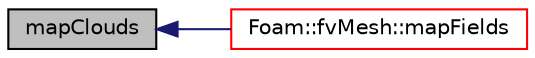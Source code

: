 digraph "mapClouds"
{
  bgcolor="transparent";
  edge [fontname="Helvetica",fontsize="10",labelfontname="Helvetica",labelfontsize="10"];
  node [fontname="Helvetica",fontsize="10",shape=record];
  rankdir="LR";
  Node1 [label="mapClouds",height=0.2,width=0.4,color="black", fillcolor="grey75", style="filled", fontcolor="black"];
  Node1 -> Node2 [dir="back",color="midnightblue",fontsize="10",style="solid",fontname="Helvetica"];
  Node2 [label="Foam::fvMesh::mapFields",height=0.2,width=0.4,color="red",URL="$a00876.html#acdda95483d214b756be7af3887ef71ee",tooltip="Map all fields in time using given map. "];
}
